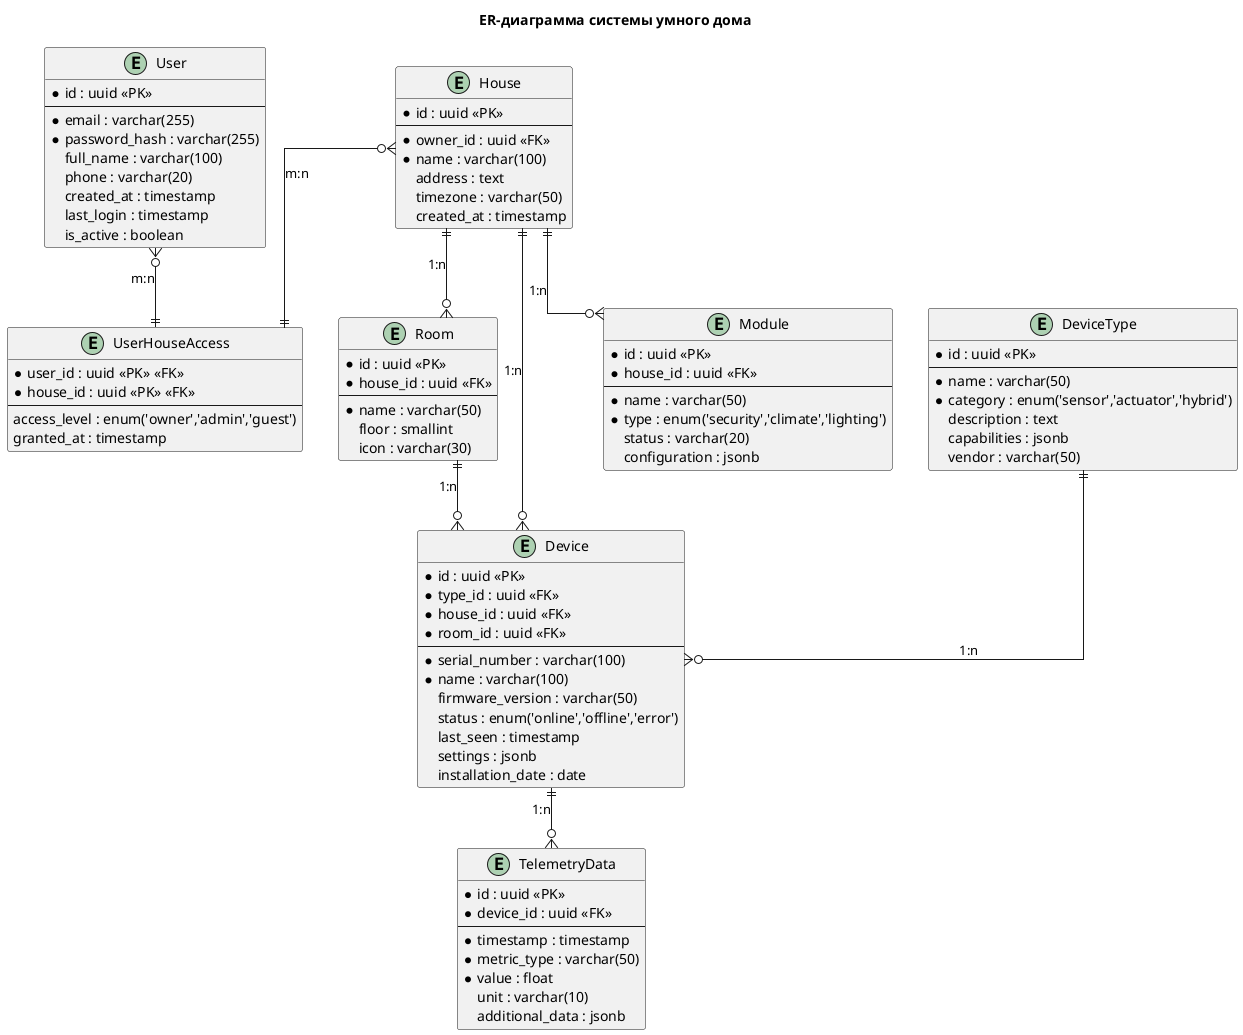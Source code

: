 @startuml
title ER-диаграмма системы умного дома

skinparam linetype ortho

entity "User" as user {
  *id : uuid <<PK>>
  --
  *email : varchar(255)
  *password_hash : varchar(255)
  full_name : varchar(100)
  phone : varchar(20)
  created_at : timestamp
  last_login : timestamp
  is_active : boolean
}

entity "House" as house {
  *id : uuid <<PK>>
  --
  *owner_id : uuid <<FK>>
  *name : varchar(100)
  address : text
  timezone : varchar(50)
  created_at : timestamp
}

entity "Room" as room {
  *id : uuid <<PK>>
  *house_id : uuid <<FK>>
  --
  *name : varchar(50)
  floor : smallint
  icon : varchar(30)
}

entity "DeviceType" as device_type {
  *id : uuid <<PK>>
  --
  *name : varchar(50)
  *category : enum('sensor','actuator','hybrid')
  description : text
  capabilities : jsonb
  vendor : varchar(50)
}

entity "Device" as device {
  *id : uuid <<PK>>
  *type_id : uuid <<FK>>
  *house_id : uuid <<FK>>
  *room_id : uuid <<FK>>
  --
  *serial_number : varchar(100)
  *name : varchar(100)
  firmware_version : varchar(50)
  status : enum('online','offline','error')
  last_seen : timestamp
  settings : jsonb
  installation_date : date
}

entity "TelemetryData" as telemetry {
  *id : uuid <<PK>>
  *device_id : uuid <<FK>>
  --
  *timestamp : timestamp
  *metric_type : varchar(50)
  *value : float
  unit : varchar(10)
  additional_data : jsonb
}

entity "Module" as module {
  *id : uuid <<PK>>
  *house_id : uuid <<FK>>
  --
  *name : varchar(50)
  *type : enum('security','climate','lighting')
  status : varchar(20)
  configuration : jsonb
}

entity "UserHouseAccess" as access {
  *user_id : uuid <<PK>> <<FK>>
  *house_id : uuid <<PK>> <<FK>>
  --
  access_level : enum('owner','admin','guest')
  granted_at : timestamp
}


house ||--o{ room : "1:n"
house ||--o{ device : "1:n"
house ||--o{ module : "1:n"
device_type ||--o{ device : "1:n"
room ||--o{ device : "1:n"
device ||--o{ telemetry : "1:n"

user }o--|| access : "m:n"
house }o--|| access : "m:n"



@enduml